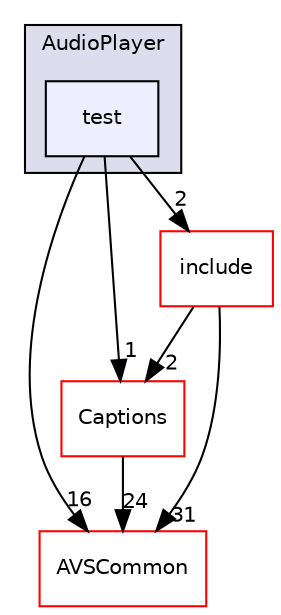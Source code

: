 digraph "/home/ANT.AMAZON.COM/womw/workplace/1.19_release/doxy/avs-device-sdk/CapabilityAgents/AudioPlayer/test" {
  compound=true
  node [ fontsize="10", fontname="Helvetica"];
  edge [ labelfontsize="10", labelfontname="Helvetica"];
  subgraph clusterdir_9dde9d78e15cabfb8e2b222ee9474f52 {
    graph [ bgcolor="#ddddee", pencolor="black", label="AudioPlayer" fontname="Helvetica", fontsize="10", URL="dir_9dde9d78e15cabfb8e2b222ee9474f52.html"]
  dir_af129863ad56f16d5df71d032b900cc7 [shape=box, label="test", style="filled", fillcolor="#eeeeff", pencolor="black", URL="dir_af129863ad56f16d5df71d032b900cc7.html"];
  }
  dir_de0e77330fd0ab33359e90b501923c8e [shape=box label="Captions" fillcolor="white" style="filled" color="red" URL="dir_de0e77330fd0ab33359e90b501923c8e.html"];
  dir_13e65effb2bde530b17b3d5eefcd0266 [shape=box label="AVSCommon" fillcolor="white" style="filled" color="red" URL="dir_13e65effb2bde530b17b3d5eefcd0266.html"];
  dir_0b9723c2c8bc9e838121a6fbc73cf49e [shape=box label="include" fillcolor="white" style="filled" color="red" URL="dir_0b9723c2c8bc9e838121a6fbc73cf49e.html"];
  dir_de0e77330fd0ab33359e90b501923c8e->dir_13e65effb2bde530b17b3d5eefcd0266 [headlabel="24", labeldistance=1.5 headhref="dir_000268_000017.html"];
  dir_af129863ad56f16d5df71d032b900cc7->dir_de0e77330fd0ab33359e90b501923c8e [headlabel="1", labeldistance=1.5 headhref="dir_000195_000268.html"];
  dir_af129863ad56f16d5df71d032b900cc7->dir_13e65effb2bde530b17b3d5eefcd0266 [headlabel="16", labeldistance=1.5 headhref="dir_000195_000017.html"];
  dir_af129863ad56f16d5df71d032b900cc7->dir_0b9723c2c8bc9e838121a6fbc73cf49e [headlabel="2", labeldistance=1.5 headhref="dir_000195_000192.html"];
  dir_0b9723c2c8bc9e838121a6fbc73cf49e->dir_de0e77330fd0ab33359e90b501923c8e [headlabel="2", labeldistance=1.5 headhref="dir_000192_000268.html"];
  dir_0b9723c2c8bc9e838121a6fbc73cf49e->dir_13e65effb2bde530b17b3d5eefcd0266 [headlabel="31", labeldistance=1.5 headhref="dir_000192_000017.html"];
}
